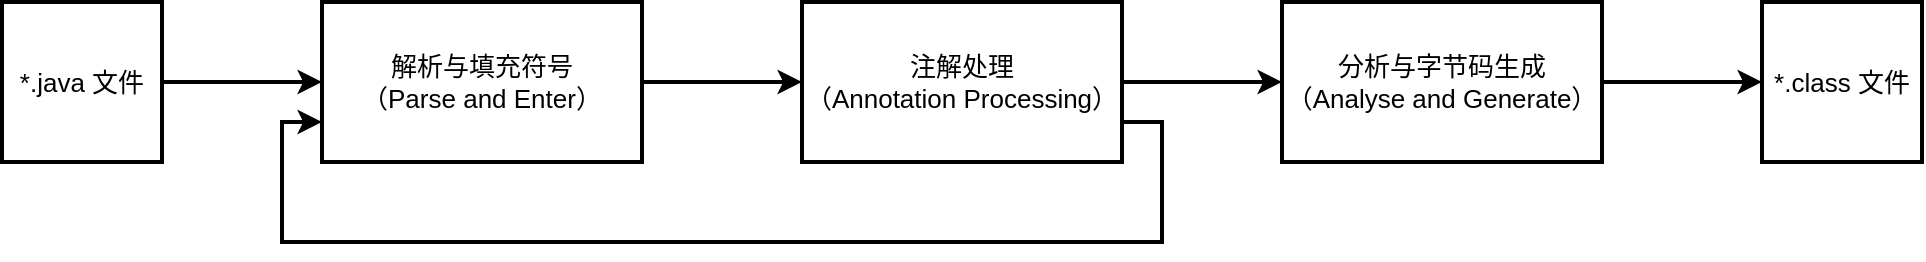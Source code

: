 <mxfile version="16.2.7" type="github">
  <diagram id="GTP2Jy751cfdpb6Nv49d" name="Page-1">
    <mxGraphModel dx="1038" dy="547" grid="1" gridSize="10" guides="1" tooltips="1" connect="1" arrows="1" fold="1" page="1" pageScale="1" pageWidth="1000" pageHeight="1000" math="0" shadow="0">
      <root>
        <mxCell id="0" />
        <mxCell id="1" parent="0" />
        <mxCell id="7VngOlp7SWyjkgBkYQJs-7" value="" style="edgeStyle=orthogonalEdgeStyle;rounded=0;orthogonalLoop=1;jettySize=auto;html=1;fontSize=13;strokeWidth=2;" edge="1" parent="1" source="7VngOlp7SWyjkgBkYQJs-1" target="7VngOlp7SWyjkgBkYQJs-2">
          <mxGeometry relative="1" as="geometry" />
        </mxCell>
        <mxCell id="7VngOlp7SWyjkgBkYQJs-1" value="*.java 文件" style="rounded=0;whiteSpace=wrap;html=1;fontSize=13;strokeWidth=2;" vertex="1" parent="1">
          <mxGeometry x="40" y="200" width="80" height="80" as="geometry" />
        </mxCell>
        <mxCell id="7VngOlp7SWyjkgBkYQJs-8" value="" style="edgeStyle=orthogonalEdgeStyle;rounded=0;orthogonalLoop=1;jettySize=auto;html=1;fontSize=13;strokeWidth=2;" edge="1" parent="1" source="7VngOlp7SWyjkgBkYQJs-2" target="7VngOlp7SWyjkgBkYQJs-3">
          <mxGeometry relative="1" as="geometry" />
        </mxCell>
        <mxCell id="7VngOlp7SWyjkgBkYQJs-2" value="解析与填充符号&lt;br style=&quot;font-size: 13px;&quot;&gt;（Parse and Enter）" style="rounded=0;whiteSpace=wrap;html=1;fontSize=13;strokeWidth=2;" vertex="1" parent="1">
          <mxGeometry x="200" y="200" width="160" height="80" as="geometry" />
        </mxCell>
        <mxCell id="7VngOlp7SWyjkgBkYQJs-9" value="" style="edgeStyle=orthogonalEdgeStyle;rounded=0;orthogonalLoop=1;jettySize=auto;html=1;fontSize=13;strokeWidth=2;" edge="1" parent="1" source="7VngOlp7SWyjkgBkYQJs-3" target="7VngOlp7SWyjkgBkYQJs-5">
          <mxGeometry relative="1" as="geometry" />
        </mxCell>
        <mxCell id="7VngOlp7SWyjkgBkYQJs-11" style="edgeStyle=orthogonalEdgeStyle;rounded=0;orthogonalLoop=1;jettySize=auto;html=1;entryX=0;entryY=0.75;entryDx=0;entryDy=0;fontSize=13;exitX=1;exitY=0.75;exitDx=0;exitDy=0;strokeWidth=2;" edge="1" parent="1" source="7VngOlp7SWyjkgBkYQJs-3" target="7VngOlp7SWyjkgBkYQJs-2">
          <mxGeometry relative="1" as="geometry">
            <Array as="points">
              <mxPoint x="620" y="260" />
              <mxPoint x="620" y="320" />
              <mxPoint x="180" y="320" />
              <mxPoint x="180" y="260" />
            </Array>
          </mxGeometry>
        </mxCell>
        <mxCell id="7VngOlp7SWyjkgBkYQJs-3" value="注解处理&lt;br style=&quot;font-size: 13px;&quot;&gt;（Annotation Processing）" style="rounded=0;whiteSpace=wrap;html=1;fontSize=13;strokeWidth=2;" vertex="1" parent="1">
          <mxGeometry x="440" y="200" width="160" height="80" as="geometry" />
        </mxCell>
        <mxCell id="7VngOlp7SWyjkgBkYQJs-10" value="" style="edgeStyle=orthogonalEdgeStyle;rounded=0;orthogonalLoop=1;jettySize=auto;html=1;fontSize=13;strokeWidth=2;" edge="1" parent="1" source="7VngOlp7SWyjkgBkYQJs-5" target="7VngOlp7SWyjkgBkYQJs-6">
          <mxGeometry relative="1" as="geometry" />
        </mxCell>
        <mxCell id="7VngOlp7SWyjkgBkYQJs-5" value="分析与字节码生成&lt;br style=&quot;font-size: 13px;&quot;&gt;（Analyse and Generate）" style="rounded=0;whiteSpace=wrap;html=1;fontSize=13;strokeWidth=2;" vertex="1" parent="1">
          <mxGeometry x="680" y="200" width="160" height="80" as="geometry" />
        </mxCell>
        <mxCell id="7VngOlp7SWyjkgBkYQJs-6" value="*.class 文件" style="rounded=0;whiteSpace=wrap;html=1;fontSize=13;strokeWidth=2;" vertex="1" parent="1">
          <mxGeometry x="920" y="200" width="80" height="80" as="geometry" />
        </mxCell>
      </root>
    </mxGraphModel>
  </diagram>
</mxfile>

